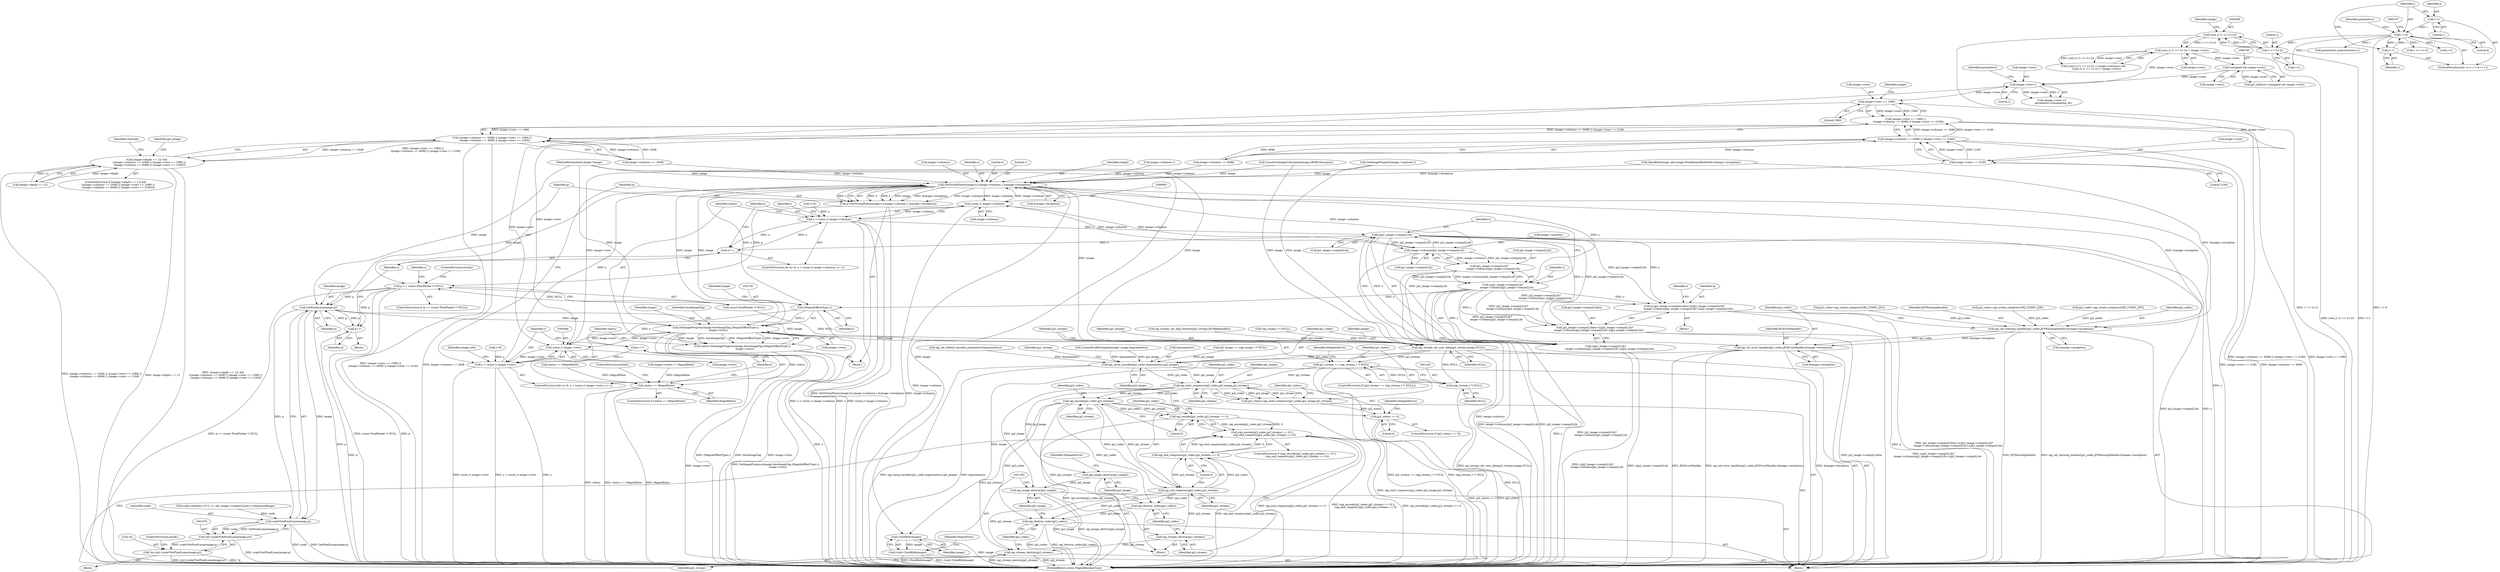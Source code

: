 digraph "0_ImageMagick_3d5ac8c20846871f1eb3068b65f93da7cd33bfd0_0@pointer" {
"1000888" [label="(Call,image->rows == 1080)"];
"1000865" [label="(Call,image->rows-1)"];
"1000794" [label="(Call,(unsigned int) image->rows)"];
"1000206" [label="(Call,(size_t) (1 << (i+2)) > image->rows)"];
"1000207" [label="(Call,(size_t) (1 << (i+2)))"];
"1000209" [label="(Call,1 << (i+2))"];
"1000188" [label="(Call,i < 6)"];
"1000185" [label="(Call,i=1)"];
"1000191" [label="(Call,i++)"];
"1000887" [label="(Call,(image->rows == 1080) ||\n       (image->columns == 4096) || (image->rows == 2160))"];
"1000881" [label="(Call,(image->columns == 2048) || (image->rows == 1080) ||\n       (image->columns == 4096) || (image->rows == 2160))"];
"1000875" [label="(Call,(image->depth == 12) &&\n      ((image->columns == 2048) || (image->rows == 1080) ||\n       (image->columns == 4096) || (image->rows == 2160)))"];
"1000899" [label="(Call,image->rows == 2160)"];
"1000893" [label="(Call,(image->columns == 4096) || (image->rows == 2160))"];
"1000945" [label="(Call,(ssize_t) image->rows)"];
"1000943" [label="(Call,y < (ssize_t) image->rows)"];
"1000957" [label="(Call,GetVirtualPixels(image,0,y,image->columns,1,&image->exception))"];
"1000955" [label="(Call,p=GetVirtualPixels(image,0,y,image->columns,1,&image->exception))"];
"1000970" [label="(Call,p == (const PixelPacket *) NULL)"];
"1001079" [label="(Call,GetPixelLuma(image,p))"];
"1001077" [label="(Call,scale*GetPixelLuma(image,p))"];
"1001075" [label="(Call,(int) (scale*GetPixelLuma(image,p)))"];
"1001072" [label="(Call,*q=(int) (scale*GetPixelLuma(image,p)))"];
"1001153" [label="(Call,p++)"];
"1001157" [label="(Call,SetImageProgress(image,SaveImageTag,(MagickOffsetType) y,\n      image->rows))"];
"1001155" [label="(Call,status=SetImageProgress(image,SaveImageTag,(MagickOffsetType) y,\n      image->rows))"];
"1001167" [label="(Call,status == MagickFalse)"];
"1001237" [label="(Call,opj_stream_set_user_data(jp2_stream,image,NULL))"];
"1001242" [label="(Call,jp2_stream == (opj_stream_t *) NULL)"];
"1001252" [label="(Call,opj_start_compress(jp2_codec,jp2_image,jp2_stream))"];
"1001250" [label="(Call,jp2_status=opj_start_compress(jp2_codec,jp2_image,jp2_stream))"];
"1001257" [label="(Call,jp2_status == 0)"];
"1001266" [label="(Call,opj_encode(jp2_codec,jp2_stream))"];
"1001265" [label="(Call,opj_encode(jp2_codec,jp2_stream) == 0)"];
"1001264" [label="(Call,(opj_encode(jp2_codec,jp2_stream) == 0) ||\n      (opj_end_compress(jp2_codec,jp2_stream) == 0))"];
"1001271" [label="(Call,opj_end_compress(jp2_codec,jp2_stream))"];
"1001270" [label="(Call,opj_end_compress(jp2_codec,jp2_stream) == 0)"];
"1001276" [label="(Call,opj_stream_destroy(jp2_stream))"];
"1001285" [label="(Call,opj_stream_destroy(jp2_stream))"];
"1001278" [label="(Call,opj_destroy_codec(jp2_codec))"];
"1001287" [label="(Call,opj_destroy_codec(jp2_codec))"];
"1001280" [label="(Call,opj_image_destroy(jp2_image))"];
"1001289" [label="(Call,opj_image_destroy(jp2_image))"];
"1001244" [label="(Call,(opj_stream_t *) NULL)"];
"1001293" [label="(Call,CloseBlob(image))"];
"1001291" [label="(Call,(void) CloseBlob(image))"];
"1000982" [label="(Call,(ssize_t) image->columns)"];
"1000980" [label="(Call,x < (ssize_t) image->columns)"];
"1000987" [label="(Call,x++)"];
"1001053" [label="(Call,x/jp2_image->comps[i].dx)"];
"1001021" [label="(Call,q=jp2_image->comps[i].data+(y/jp2_image->comps[i].dy*\n          image->columns/jp2_image->comps[i].dx+x/jp2_image->comps[i].dx))"];
"1001023" [label="(Call,jp2_image->comps[i].data+(y/jp2_image->comps[i].dy*\n          image->columns/jp2_image->comps[i].dx+x/jp2_image->comps[i].dx))"];
"1001042" [label="(Call,image->columns/jp2_image->comps[i].dx)"];
"1001034" [label="(Call,jp2_image->comps[i].dy*\n          image->columns/jp2_image->comps[i].dx)"];
"1001032" [label="(Call,y/jp2_image->comps[i].dy*\n          image->columns/jp2_image->comps[i].dx)"];
"1001031" [label="(Call,y/jp2_image->comps[i].dy*\n          image->columns/jp2_image->comps[i].dx+x/jp2_image->comps[i].dx)"];
"1001160" [label="(Call,(MagickOffsetType) y)"];
"1000950" [label="(Call,y++)"];
"1001201" [label="(Call,opj_set_warning_handler(jp2_codec,JP2WarningHandler,&image->exception))"];
"1001208" [label="(Call,opj_set_error_handler(jp2_codec,JP2ErrorHandler,&image->exception))"];
"1001215" [label="(Call,opj_setup_encoder(jp2_codec,&parameters,jp2_image))"];
"1000984" [label="(Call,image->columns)"];
"1001034" [label="(Call,jp2_image->comps[i].dy*\n          image->columns/jp2_image->comps[i].dx)"];
"1000889" [label="(Call,image->rows)"];
"1001208" [label="(Call,opj_set_error_handler(jp2_codec,JP2ErrorHandler,&image->exception))"];
"1000896" [label="(Identifier,image)"];
"1000981" [label="(Identifier,x)"];
"1001272" [label="(Identifier,jp2_codec)"];
"1001263" [label="(ControlStructure,if ((opj_encode(jp2_codec,jp2_stream) == 0) ||\n      (opj_end_compress(jp2_codec,jp2_stream) == 0)))"];
"1000977" [label="(Call,x=0)"];
"1001170" [label="(ControlStructure,break;)"];
"1001216" [label="(Identifier,jp2_codec)"];
"1000989" [label="(Block,)"];
"1000876" [label="(Call,image->depth == 12)"];
"1001281" [label="(Identifier,jp2_image)"];
"1000796" [label="(Call,image->rows)"];
"1001215" [label="(Call,opj_setup_encoder(jp2_codec,&parameters,jp2_image))"];
"1001179" [label="(Call,jp2_codec=opj_create_compress(OPJ_CODEC_JPT))"];
"1001241" [label="(ControlStructure,if (jp2_stream == (opj_stream_t *) NULL))"];
"1000951" [label="(Identifier,y)"];
"1000894" [label="(Call,image->columns == 4096)"];
"1001267" [label="(Identifier,jp2_codec)"];
"1000976" [label="(ControlStructure,for (x=0; x < (ssize_t) image->columns; x++))"];
"1000943" [label="(Call,y < (ssize_t) image->rows)"];
"1001155" [label="(Call,status=SetImageProgress(image,SaveImageTag,(MagickOffsetType) y,\n      image->rows))"];
"1000910" [label="(Identifier,channels)"];
"1001053" [label="(Call,x/jp2_image->comps[i].dx)"];
"1000209" [label="(Call,1 << (i+2))"];
"1000893" [label="(Call,(image->columns == 4096) || (image->rows == 2160))"];
"1000947" [label="(Call,image->rows)"];
"1001160" [label="(Call,(MagickOffsetType) y)"];
"1001268" [label="(Identifier,jp2_stream)"];
"1001159" [label="(Identifier,SaveImageTag)"];
"1000185" [label="(Call,i=1)"];
"1000194" [label="(Call,((size_t) (1 << (i+2)) > image->columns) &&\n        ((size_t) (1 << (i+2)) > image->rows))"];
"1001248" [label="(Identifier,DelegateError)"];
"1000971" [label="(Identifier,p)"];
"1001246" [label="(Identifier,NULL)"];
"1001080" [label="(Identifier,image)"];
"1000904" [label="(Call,CinemaProfileCompliance(jp2_image,&parameters))"];
"1000190" [label="(Literal,6)"];
"1000218" [label="(Call,parameters.numresolution=i)"];
"1000970" [label="(Call,p == (const PixelPacket *) NULL)"];
"1001251" [label="(Identifier,jp2_status)"];
"1000961" [label="(Call,image->columns)"];
"1001073" [label="(Call,*q)"];
"1001201" [label="(Call,opj_set_warning_handler(jp2_codec,JP2WarningHandler,&image->exception))"];
"1001244" [label="(Call,(opj_stream_t *) NULL)"];
"1000866" [label="(Call,image->rows)"];
"1001287" [label="(Call,opj_destroy_codec(jp2_codec))"];
"1000874" [label="(ControlStructure,if ((image->depth == 12) &&\n      ((image->columns == 2048) || (image->rows == 1080) ||\n       (image->columns == 4096) || (image->rows == 2160))))"];
"1001202" [label="(Identifier,jp2_codec)"];
"1000661" [label="(Call,image->matte != MagickFalse)"];
"1001239" [label="(Identifier,image)"];
"1001294" [label="(Identifier,image)"];
"1000167" [label="(Call,OpenBlob(image_info,image,WriteBinaryBlobMode,&image->exception))"];
"1001077" [label="(Call,scale*GetPixelLuma(image,p))"];
"1000980" [label="(Call,x < (ssize_t) image->columns)"];
"1000987" [label="(Call,x++)"];
"1001237" [label="(Call,opj_stream_set_user_data(jp2_stream,image,NULL))"];
"1001166" [label="(ControlStructure,if (status == MagickFalse))"];
"1001169" [label="(Identifier,MagickFalse)"];
"1001035" [label="(Call,jp2_image->comps[i].dy)"];
"1001269" [label="(Literal,0)"];
"1001258" [label="(Identifier,jp2_status)"];
"1000794" [label="(Call,(unsigned int) image->rows)"];
"1001280" [label="(Call,opj_image_destroy(jp2_image))"];
"1000899" [label="(Call,image->rows == 2160)"];
"1000215" [label="(Identifier,image)"];
"1001197" [label="(Call,jp2_codec=opj_create_compress(OPJ_CODEC_JP2))"];
"1000111" [label="(MethodParameterIn,Image *image)"];
"1000944" [label="(Identifier,y)"];
"1000181" [label="(Call,opj_set_default_encoder_parameters(&parameters))"];
"1000191" [label="(Call,i++)"];
"1001001" [label="(Block,)"];
"1001167" [label="(Call,status == MagickFalse)"];
"1001079" [label="(Call,GetPixelLuma(image,p))"];
"1000112" [label="(Block,)"];
"1000959" [label="(Literal,0)"];
"1000905" [label="(Identifier,jp2_image)"];
"1001221" [label="(Identifier,jp2_stream)"];
"1001204" [label="(Call,&image->exception)"];
"1000192" [label="(Identifier,i)"];
"1001078" [label="(Identifier,scale)"];
"1001293" [label="(Call,CloseBlob(image))"];
"1001153" [label="(Call,p++)"];
"1000900" [label="(Call,image->rows)"];
"1000888" [label="(Call,image->rows == 1080)"];
"1000956" [label="(Identifier,p)"];
"1000603" [label="(Call,GetImageProperty(image,\"comment\"))"];
"1001033" [label="(Identifier,y)"];
"1000972" [label="(Call,(const PixelPacket *) NULL)"];
"1001274" [label="(Literal,0)"];
"1000210" [label="(Literal,1)"];
"1001285" [label="(Call,opj_stream_destroy(jp2_stream))"];
"1001271" [label="(Call,opj_end_compress(jp2_codec,jp2_stream))"];
"1001055" [label="(Call,jp2_image->comps[i].dx)"];
"1000865" [label="(Call,image->rows-1)"];
"1000957" [label="(Call,GetVirtualPixels(image,0,y,image->columns,1,&image->exception))"];
"1001042" [label="(Call,image->columns/jp2_image->comps[i].dx)"];
"1001163" [label="(Call,image->rows)"];
"1001023" [label="(Call,jp2_image->comps[i].data+(y/jp2_image->comps[i].dy*\n          image->columns/jp2_image->comps[i].dx+x/jp2_image->comps[i].dx))"];
"1001291" [label="(Call,(void) CloseBlob(image))"];
"1000214" [label="(Call,image->rows)"];
"1001063" [label="(Identifier,i)"];
"1001156" [label="(Identifier,status)"];
"1000960" [label="(Identifier,y)"];
"1000887" [label="(Call,(image->rows == 1080) ||\n       (image->columns == 4096) || (image->rows == 2160))"];
"1000657" [label="(Call,TransformImageColorspace(image,sRGBColorspace))"];
"1001278" [label="(Call,opj_destroy_codec(jp2_codec))"];
"1001265" [label="(Call,opj_encode(jp2_codec,jp2_stream) == 0)"];
"1001290" [label="(Identifier,jp2_image)"];
"1001209" [label="(Identifier,jp2_codec)"];
"1001217" [label="(Call,&parameters)"];
"1001072" [label="(Call,*q=(int) (scale*GetPixelLuma(image,p)))"];
"1001254" [label="(Identifier,jp2_image)"];
"1000189" [label="(Identifier,i)"];
"1001081" [label="(Identifier,p)"];
"1001256" [label="(ControlStructure,if (jp2_status == 0))"];
"1001259" [label="(Literal,0)"];
"1001071" [label="(Block,)"];
"1000198" [label="(Call,1 << (i+2))"];
"1000882" [label="(Call,image->columns == 2048)"];
"1000982" [label="(Call,(ssize_t) image->columns)"];
"1000871" [label="(Identifier,parameters)"];
"1001276" [label="(Call,opj_stream_destroy(jp2_stream))"];
"1001203" [label="(Identifier,JP2WarningHandler)"];
"1001154" [label="(Identifier,p)"];
"1001240" [label="(Identifier,NULL)"];
"1001032" [label="(Call,y/jp2_image->comps[i].dy*\n          image->columns/jp2_image->comps[i].dx)"];
"1001275" [label="(Block,)"];
"1001192" [label="(Call,jp2_codec=opj_create_compress(OPJ_CODEC_J2K))"];
"1000964" [label="(Literal,1)"];
"1001031" [label="(Call,y/jp2_image->comps[i].dy*\n          image->columns/jp2_image->comps[i].dx+x/jp2_image->comps[i].dx)"];
"1000806" [label="(Call,jp2_image == (opj_image_t *) NULL)"];
"1000940" [label="(Call,y=0)"];
"1001168" [label="(Identifier,status)"];
"1001296" [label="(Identifier,MagickTrue)"];
"1000945" [label="(Call,(ssize_t) image->rows)"];
"1001022" [label="(Identifier,q)"];
"1001283" [label="(Identifier,DelegateError)"];
"1001210" [label="(Identifier,JP2ErrorHandler)"];
"1000881" [label="(Call,(image->columns == 2048) || (image->rows == 1080) ||\n       (image->columns == 4096) || (image->rows == 2160))"];
"1001277" [label="(Identifier,jp2_stream)"];
"1001211" [label="(Call,&image->exception)"];
"1001219" [label="(Identifier,jp2_image)"];
"1000211" [label="(Call,i+2)"];
"1000206" [label="(Call,(size_t) (1 << (i+2)) > image->rows)"];
"1001238" [label="(Identifier,jp2_stream)"];
"1001242" [label="(Call,jp2_stream == (opj_stream_t *) NULL)"];
"1001054" [label="(Identifier,x)"];
"1001021" [label="(Call,q=jp2_image->comps[i].data+(y/jp2_image->comps[i].dy*\n          image->columns/jp2_image->comps[i].dx+x/jp2_image->comps[i].dx))"];
"1000892" [label="(Literal,1080)"];
"1000952" [label="(Block,)"];
"1000965" [label="(Call,&image->exception)"];
"1000186" [label="(Identifier,i)"];
"1000184" [label="(ControlStructure,for (i=1; i < 6; i++))"];
"1000958" [label="(Identifier,image)"];
"1001243" [label="(Identifier,jp2_stream)"];
"1000955" [label="(Call,p=GetVirtualPixels(image,0,y,image->columns,1,&image->exception))"];
"1001266" [label="(Call,opj_encode(jp2_codec,jp2_stream))"];
"1001082" [label="(ControlStructure,break;)"];
"1000978" [label="(Identifier,x)"];
"1000950" [label="(Call,y++)"];
"1001158" [label="(Identifier,image)"];
"1001257" [label="(Call,jp2_status == 0)"];
"1000875" [label="(Call,(image->depth == 12) &&\n      ((image->columns == 2048) || (image->rows == 1080) ||\n       (image->columns == 4096) || (image->rows == 2160)))"];
"1001175" [label="(Identifier,image_info)"];
"1001004" [label="(Call,scale=(double) ((1UL << jp2_image->comps[i].prec)-1)/QuantumRange)"];
"1001046" [label="(Call,jp2_image->comps[i].dx)"];
"1001234" [label="(Call,opj_stream_set_skip_function(jp2_stream,JP2SkipHandler))"];
"1000975" [label="(ControlStructure,break;)"];
"1001253" [label="(Identifier,jp2_codec)"];
"1001286" [label="(Identifier,jp2_stream)"];
"1000988" [label="(Identifier,x)"];
"1001043" [label="(Call,image->columns)"];
"1001024" [label="(Call,jp2_image->comps[i].data)"];
"1001270" [label="(Call,opj_end_compress(jp2_codec,jp2_stream) == 0)"];
"1000188" [label="(Call,i < 6)"];
"1001075" [label="(Call,(int) (scale*GetPixelLuma(image,p)))"];
"1000808" [label="(Call,(opj_image_t *) NULL)"];
"1001297" [label="(MethodReturn,static MagickBooleanType)"];
"1000187" [label="(Literal,1)"];
"1001250" [label="(Call,jp2_status=opj_start_compress(jp2_codec,jp2_image,jp2_stream))"];
"1000220" [label="(Identifier,parameters)"];
"1000200" [label="(Call,i+2)"];
"1001264" [label="(Call,(opj_encode(jp2_codec,jp2_stream) == 0) ||\n      (opj_end_compress(jp2_codec,jp2_stream) == 0))"];
"1000969" [label="(ControlStructure,if (p == (const PixelPacket *) NULL))"];
"1001255" [label="(Identifier,jp2_stream)"];
"1000207" [label="(Call,(size_t) (1 << (i+2)))"];
"1001289" [label="(Call,opj_image_destroy(jp2_image))"];
"1001162" [label="(Identifier,y)"];
"1000842" [label="(Call,image->columns-1)"];
"1000176" [label="(Call,status == MagickFalse)"];
"1000869" [label="(Literal,1)"];
"1000903" [label="(Literal,2160)"];
"1001252" [label="(Call,opj_start_compress(jp2_codec,jp2_image,jp2_stream))"];
"1001273" [label="(Identifier,jp2_stream)"];
"1001157" [label="(Call,SetImageProgress(image,SaveImageTag,(MagickOffsetType) y,\n      image->rows))"];
"1000788" [label="(Call,jp2_info[i].h=(unsigned int) image->rows)"];
"1000864" [label="(Call,(image->rows-1)*\n    parameters.subsampling_dx)"];
"1001261" [label="(Identifier,DelegateError)"];
"1000939" [label="(ControlStructure,for (y=0; y < (ssize_t) image->rows; y++))"];
"1001164" [label="(Identifier,image)"];
"1001279" [label="(Identifier,jp2_codec)"];
"1001288" [label="(Identifier,jp2_codec)"];
"1000992" [label="(Identifier,i)"];
"1000888" -> "1000887"  [label="AST: "];
"1000888" -> "1000892"  [label="CFG: "];
"1000889" -> "1000888"  [label="AST: "];
"1000892" -> "1000888"  [label="AST: "];
"1000896" -> "1000888"  [label="CFG: "];
"1000887" -> "1000888"  [label="CFG: "];
"1000888" -> "1000887"  [label="DDG: image->rows"];
"1000888" -> "1000887"  [label="DDG: 1080"];
"1000865" -> "1000888"  [label="DDG: image->rows"];
"1000888" -> "1000899"  [label="DDG: image->rows"];
"1000888" -> "1000945"  [label="DDG: image->rows"];
"1000865" -> "1000864"  [label="AST: "];
"1000865" -> "1000869"  [label="CFG: "];
"1000866" -> "1000865"  [label="AST: "];
"1000869" -> "1000865"  [label="AST: "];
"1000871" -> "1000865"  [label="CFG: "];
"1000865" -> "1000864"  [label="DDG: image->rows"];
"1000865" -> "1000864"  [label="DDG: 1"];
"1000794" -> "1000865"  [label="DDG: image->rows"];
"1000206" -> "1000865"  [label="DDG: image->rows"];
"1000865" -> "1000945"  [label="DDG: image->rows"];
"1000794" -> "1000788"  [label="AST: "];
"1000794" -> "1000796"  [label="CFG: "];
"1000795" -> "1000794"  [label="AST: "];
"1000796" -> "1000794"  [label="AST: "];
"1000788" -> "1000794"  [label="CFG: "];
"1000794" -> "1000788"  [label="DDG: image->rows"];
"1000206" -> "1000794"  [label="DDG: image->rows"];
"1000206" -> "1000194"  [label="AST: "];
"1000206" -> "1000214"  [label="CFG: "];
"1000207" -> "1000206"  [label="AST: "];
"1000214" -> "1000206"  [label="AST: "];
"1000194" -> "1000206"  [label="CFG: "];
"1000206" -> "1001297"  [label="DDG: (size_t) (1 << (i+2))"];
"1000206" -> "1000194"  [label="DDG: (size_t) (1 << (i+2))"];
"1000206" -> "1000194"  [label="DDG: image->rows"];
"1000207" -> "1000206"  [label="DDG: 1 << (i+2)"];
"1000207" -> "1000209"  [label="CFG: "];
"1000208" -> "1000207"  [label="AST: "];
"1000209" -> "1000207"  [label="AST: "];
"1000215" -> "1000207"  [label="CFG: "];
"1000207" -> "1001297"  [label="DDG: 1 << (i+2)"];
"1000209" -> "1000207"  [label="DDG: 1"];
"1000209" -> "1000207"  [label="DDG: i+2"];
"1000209" -> "1000211"  [label="CFG: "];
"1000210" -> "1000209"  [label="AST: "];
"1000211" -> "1000209"  [label="AST: "];
"1000209" -> "1001297"  [label="DDG: i+2"];
"1000188" -> "1000209"  [label="DDG: i"];
"1000188" -> "1000184"  [label="AST: "];
"1000188" -> "1000190"  [label="CFG: "];
"1000189" -> "1000188"  [label="AST: "];
"1000190" -> "1000188"  [label="AST: "];
"1000197" -> "1000188"  [label="CFG: "];
"1000220" -> "1000188"  [label="CFG: "];
"1000188" -> "1001297"  [label="DDG: i < 6"];
"1000185" -> "1000188"  [label="DDG: i"];
"1000191" -> "1000188"  [label="DDG: i"];
"1000188" -> "1000191"  [label="DDG: i"];
"1000188" -> "1000198"  [label="DDG: i"];
"1000188" -> "1000200"  [label="DDG: i"];
"1000188" -> "1000211"  [label="DDG: i"];
"1000188" -> "1000218"  [label="DDG: i"];
"1000185" -> "1000184"  [label="AST: "];
"1000185" -> "1000187"  [label="CFG: "];
"1000186" -> "1000185"  [label="AST: "];
"1000187" -> "1000185"  [label="AST: "];
"1000189" -> "1000185"  [label="CFG: "];
"1000191" -> "1000184"  [label="AST: "];
"1000191" -> "1000192"  [label="CFG: "];
"1000192" -> "1000191"  [label="AST: "];
"1000189" -> "1000191"  [label="CFG: "];
"1000887" -> "1000881"  [label="AST: "];
"1000887" -> "1000893"  [label="CFG: "];
"1000893" -> "1000887"  [label="AST: "];
"1000881" -> "1000887"  [label="CFG: "];
"1000887" -> "1001297"  [label="DDG: (image->columns == 4096) || (image->rows == 2160)"];
"1000887" -> "1001297"  [label="DDG: image->rows == 1080"];
"1000887" -> "1000881"  [label="DDG: image->rows == 1080"];
"1000887" -> "1000881"  [label="DDG: (image->columns == 4096) || (image->rows == 2160)"];
"1000893" -> "1000887"  [label="DDG: image->columns == 4096"];
"1000893" -> "1000887"  [label="DDG: image->rows == 2160"];
"1000881" -> "1000875"  [label="AST: "];
"1000881" -> "1000882"  [label="CFG: "];
"1000882" -> "1000881"  [label="AST: "];
"1000875" -> "1000881"  [label="CFG: "];
"1000881" -> "1001297"  [label="DDG: (image->rows == 1080) ||\n       (image->columns == 4096) || (image->rows == 2160)"];
"1000881" -> "1001297"  [label="DDG: image->columns == 2048"];
"1000881" -> "1000875"  [label="DDG: image->columns == 2048"];
"1000881" -> "1000875"  [label="DDG: (image->rows == 1080) ||\n       (image->columns == 4096) || (image->rows == 2160)"];
"1000882" -> "1000881"  [label="DDG: image->columns"];
"1000882" -> "1000881"  [label="DDG: 2048"];
"1000875" -> "1000874"  [label="AST: "];
"1000875" -> "1000876"  [label="CFG: "];
"1000876" -> "1000875"  [label="AST: "];
"1000905" -> "1000875"  [label="CFG: "];
"1000910" -> "1000875"  [label="CFG: "];
"1000875" -> "1001297"  [label="DDG: (image->columns == 2048) || (image->rows == 1080) ||\n       (image->columns == 4096) || (image->rows == 2160)"];
"1000875" -> "1001297"  [label="DDG: image->depth == 12"];
"1000875" -> "1001297"  [label="DDG: (image->depth == 12) &&\n      ((image->columns == 2048) || (image->rows == 1080) ||\n       (image->columns == 4096) || (image->rows == 2160))"];
"1000876" -> "1000875"  [label="DDG: image->depth"];
"1000876" -> "1000875"  [label="DDG: 12"];
"1000899" -> "1000893"  [label="AST: "];
"1000899" -> "1000903"  [label="CFG: "];
"1000900" -> "1000899"  [label="AST: "];
"1000903" -> "1000899"  [label="AST: "];
"1000893" -> "1000899"  [label="CFG: "];
"1000899" -> "1000893"  [label="DDG: image->rows"];
"1000899" -> "1000893"  [label="DDG: 2160"];
"1000899" -> "1000945"  [label="DDG: image->rows"];
"1000893" -> "1000894"  [label="CFG: "];
"1000894" -> "1000893"  [label="AST: "];
"1000893" -> "1001297"  [label="DDG: image->rows == 2160"];
"1000893" -> "1001297"  [label="DDG: image->columns == 4096"];
"1000894" -> "1000893"  [label="DDG: image->columns"];
"1000894" -> "1000893"  [label="DDG: 4096"];
"1000945" -> "1000943"  [label="AST: "];
"1000945" -> "1000947"  [label="CFG: "];
"1000946" -> "1000945"  [label="AST: "];
"1000947" -> "1000945"  [label="AST: "];
"1000943" -> "1000945"  [label="CFG: "];
"1000945" -> "1001297"  [label="DDG: image->rows"];
"1000945" -> "1000943"  [label="DDG: image->rows"];
"1001157" -> "1000945"  [label="DDG: image->rows"];
"1000945" -> "1001157"  [label="DDG: image->rows"];
"1000943" -> "1000939"  [label="AST: "];
"1000944" -> "1000943"  [label="AST: "];
"1000956" -> "1000943"  [label="CFG: "];
"1001175" -> "1000943"  [label="CFG: "];
"1000943" -> "1001297"  [label="DDG: y < (ssize_t) image->rows"];
"1000943" -> "1001297"  [label="DDG: y"];
"1000943" -> "1001297"  [label="DDG: (ssize_t) image->rows"];
"1000940" -> "1000943"  [label="DDG: y"];
"1000950" -> "1000943"  [label="DDG: y"];
"1000943" -> "1000957"  [label="DDG: y"];
"1000957" -> "1000955"  [label="AST: "];
"1000957" -> "1000965"  [label="CFG: "];
"1000958" -> "1000957"  [label="AST: "];
"1000959" -> "1000957"  [label="AST: "];
"1000960" -> "1000957"  [label="AST: "];
"1000961" -> "1000957"  [label="AST: "];
"1000964" -> "1000957"  [label="AST: "];
"1000965" -> "1000957"  [label="AST: "];
"1000955" -> "1000957"  [label="CFG: "];
"1000957" -> "1001297"  [label="DDG: image->columns"];
"1000957" -> "1001297"  [label="DDG: y"];
"1000957" -> "1000955"  [label="DDG: 0"];
"1000957" -> "1000955"  [label="DDG: y"];
"1000957" -> "1000955"  [label="DDG: image"];
"1000957" -> "1000955"  [label="DDG: &image->exception"];
"1000957" -> "1000955"  [label="DDG: image->columns"];
"1000957" -> "1000955"  [label="DDG: 1"];
"1000603" -> "1000957"  [label="DDG: image"];
"1000657" -> "1000957"  [label="DDG: image"];
"1001157" -> "1000957"  [label="DDG: image"];
"1000111" -> "1000957"  [label="DDG: image"];
"1000982" -> "1000957"  [label="DDG: image->columns"];
"1000842" -> "1000957"  [label="DDG: image->columns"];
"1000882" -> "1000957"  [label="DDG: image->columns"];
"1000894" -> "1000957"  [label="DDG: image->columns"];
"1001042" -> "1000957"  [label="DDG: image->columns"];
"1000167" -> "1000957"  [label="DDG: &image->exception"];
"1000957" -> "1000982"  [label="DDG: image->columns"];
"1000957" -> "1001032"  [label="DDG: y"];
"1000957" -> "1001079"  [label="DDG: image"];
"1000957" -> "1001157"  [label="DDG: image"];
"1000957" -> "1001160"  [label="DDG: y"];
"1000957" -> "1001201"  [label="DDG: &image->exception"];
"1000957" -> "1001237"  [label="DDG: image"];
"1000955" -> "1000952"  [label="AST: "];
"1000956" -> "1000955"  [label="AST: "];
"1000971" -> "1000955"  [label="CFG: "];
"1000955" -> "1001297"  [label="DDG: GetVirtualPixels(image,0,y,image->columns,1,&image->exception)"];
"1000955" -> "1000970"  [label="DDG: p"];
"1000970" -> "1000969"  [label="AST: "];
"1000970" -> "1000972"  [label="CFG: "];
"1000971" -> "1000970"  [label="AST: "];
"1000972" -> "1000970"  [label="AST: "];
"1000975" -> "1000970"  [label="CFG: "];
"1000978" -> "1000970"  [label="CFG: "];
"1000970" -> "1001297"  [label="DDG: (const PixelPacket *) NULL"];
"1000970" -> "1001297"  [label="DDG: p"];
"1000970" -> "1001297"  [label="DDG: p == (const PixelPacket *) NULL"];
"1000972" -> "1000970"  [label="DDG: NULL"];
"1000970" -> "1001079"  [label="DDG: p"];
"1000970" -> "1001153"  [label="DDG: p"];
"1001079" -> "1001077"  [label="AST: "];
"1001079" -> "1001081"  [label="CFG: "];
"1001080" -> "1001079"  [label="AST: "];
"1001081" -> "1001079"  [label="AST: "];
"1001077" -> "1001079"  [label="CFG: "];
"1001079" -> "1001297"  [label="DDG: p"];
"1001079" -> "1001077"  [label="DDG: image"];
"1001079" -> "1001077"  [label="DDG: p"];
"1000111" -> "1001079"  [label="DDG: image"];
"1001153" -> "1001079"  [label="DDG: p"];
"1001079" -> "1001153"  [label="DDG: p"];
"1001079" -> "1001157"  [label="DDG: image"];
"1001079" -> "1001237"  [label="DDG: image"];
"1001077" -> "1001075"  [label="AST: "];
"1001078" -> "1001077"  [label="AST: "];
"1001075" -> "1001077"  [label="CFG: "];
"1001077" -> "1001297"  [label="DDG: scale"];
"1001077" -> "1001297"  [label="DDG: GetPixelLuma(image,p)"];
"1001077" -> "1001075"  [label="DDG: scale"];
"1001077" -> "1001075"  [label="DDG: GetPixelLuma(image,p)"];
"1001004" -> "1001077"  [label="DDG: scale"];
"1001075" -> "1001072"  [label="AST: "];
"1001076" -> "1001075"  [label="AST: "];
"1001072" -> "1001075"  [label="CFG: "];
"1001075" -> "1001297"  [label="DDG: scale*GetPixelLuma(image,p)"];
"1001075" -> "1001072"  [label="DDG: scale*GetPixelLuma(image,p)"];
"1001072" -> "1001071"  [label="AST: "];
"1001073" -> "1001072"  [label="AST: "];
"1001082" -> "1001072"  [label="CFG: "];
"1001072" -> "1001297"  [label="DDG: (int) (scale*GetPixelLuma(image,p))"];
"1001072" -> "1001297"  [label="DDG: *q"];
"1001153" -> "1000989"  [label="AST: "];
"1001153" -> "1001154"  [label="CFG: "];
"1001154" -> "1001153"  [label="AST: "];
"1000988" -> "1001153"  [label="CFG: "];
"1001153" -> "1001297"  [label="DDG: p"];
"1001157" -> "1001155"  [label="AST: "];
"1001157" -> "1001163"  [label="CFG: "];
"1001158" -> "1001157"  [label="AST: "];
"1001159" -> "1001157"  [label="AST: "];
"1001160" -> "1001157"  [label="AST: "];
"1001163" -> "1001157"  [label="AST: "];
"1001155" -> "1001157"  [label="CFG: "];
"1001157" -> "1001297"  [label="DDG: image->rows"];
"1001157" -> "1001297"  [label="DDG: (MagickOffsetType) y"];
"1001157" -> "1001297"  [label="DDG: SaveImageTag"];
"1001157" -> "1001155"  [label="DDG: image"];
"1001157" -> "1001155"  [label="DDG: SaveImageTag"];
"1001157" -> "1001155"  [label="DDG: (MagickOffsetType) y"];
"1001157" -> "1001155"  [label="DDG: image->rows"];
"1000111" -> "1001157"  [label="DDG: image"];
"1001160" -> "1001157"  [label="DDG: y"];
"1001157" -> "1001237"  [label="DDG: image"];
"1001155" -> "1000952"  [label="AST: "];
"1001156" -> "1001155"  [label="AST: "];
"1001168" -> "1001155"  [label="CFG: "];
"1001155" -> "1001297"  [label="DDG: SetImageProgress(image,SaveImageTag,(MagickOffsetType) y,\n      image->rows)"];
"1001155" -> "1001167"  [label="DDG: status"];
"1001167" -> "1001166"  [label="AST: "];
"1001167" -> "1001169"  [label="CFG: "];
"1001168" -> "1001167"  [label="AST: "];
"1001169" -> "1001167"  [label="AST: "];
"1001170" -> "1001167"  [label="CFG: "];
"1000951" -> "1001167"  [label="CFG: "];
"1001167" -> "1001297"  [label="DDG: status == MagickFalse"];
"1001167" -> "1001297"  [label="DDG: MagickFalse"];
"1001167" -> "1001297"  [label="DDG: status"];
"1000176" -> "1001167"  [label="DDG: MagickFalse"];
"1000661" -> "1001167"  [label="DDG: MagickFalse"];
"1001237" -> "1000112"  [label="AST: "];
"1001237" -> "1001240"  [label="CFG: "];
"1001238" -> "1001237"  [label="AST: "];
"1001239" -> "1001237"  [label="AST: "];
"1001240" -> "1001237"  [label="AST: "];
"1001243" -> "1001237"  [label="CFG: "];
"1001237" -> "1001297"  [label="DDG: opj_stream_set_user_data(jp2_stream,image,NULL)"];
"1001234" -> "1001237"  [label="DDG: jp2_stream"];
"1000603" -> "1001237"  [label="DDG: image"];
"1000657" -> "1001237"  [label="DDG: image"];
"1000111" -> "1001237"  [label="DDG: image"];
"1000808" -> "1001237"  [label="DDG: NULL"];
"1000972" -> "1001237"  [label="DDG: NULL"];
"1001237" -> "1001242"  [label="DDG: jp2_stream"];
"1001237" -> "1001244"  [label="DDG: NULL"];
"1001237" -> "1001293"  [label="DDG: image"];
"1001242" -> "1001241"  [label="AST: "];
"1001242" -> "1001244"  [label="CFG: "];
"1001243" -> "1001242"  [label="AST: "];
"1001244" -> "1001242"  [label="AST: "];
"1001248" -> "1001242"  [label="CFG: "];
"1001251" -> "1001242"  [label="CFG: "];
"1001242" -> "1001297"  [label="DDG: jp2_stream == (opj_stream_t *) NULL"];
"1001242" -> "1001297"  [label="DDG: (opj_stream_t *) NULL"];
"1001244" -> "1001242"  [label="DDG: NULL"];
"1001242" -> "1001252"  [label="DDG: jp2_stream"];
"1001252" -> "1001250"  [label="AST: "];
"1001252" -> "1001255"  [label="CFG: "];
"1001253" -> "1001252"  [label="AST: "];
"1001254" -> "1001252"  [label="AST: "];
"1001255" -> "1001252"  [label="AST: "];
"1001250" -> "1001252"  [label="CFG: "];
"1001252" -> "1001250"  [label="DDG: jp2_codec"];
"1001252" -> "1001250"  [label="DDG: jp2_image"];
"1001252" -> "1001250"  [label="DDG: jp2_stream"];
"1001215" -> "1001252"  [label="DDG: jp2_codec"];
"1001215" -> "1001252"  [label="DDG: jp2_image"];
"1001252" -> "1001266"  [label="DDG: jp2_codec"];
"1001252" -> "1001266"  [label="DDG: jp2_stream"];
"1001252" -> "1001280"  [label="DDG: jp2_image"];
"1001252" -> "1001289"  [label="DDG: jp2_image"];
"1001250" -> "1000112"  [label="AST: "];
"1001251" -> "1001250"  [label="AST: "];
"1001258" -> "1001250"  [label="CFG: "];
"1001250" -> "1001297"  [label="DDG: opj_start_compress(jp2_codec,jp2_image,jp2_stream)"];
"1001250" -> "1001257"  [label="DDG: jp2_status"];
"1001257" -> "1001256"  [label="AST: "];
"1001257" -> "1001259"  [label="CFG: "];
"1001258" -> "1001257"  [label="AST: "];
"1001259" -> "1001257"  [label="AST: "];
"1001261" -> "1001257"  [label="CFG: "];
"1001267" -> "1001257"  [label="CFG: "];
"1001257" -> "1001297"  [label="DDG: jp2_status"];
"1001257" -> "1001297"  [label="DDG: jp2_status == 0"];
"1001266" -> "1001265"  [label="AST: "];
"1001266" -> "1001268"  [label="CFG: "];
"1001267" -> "1001266"  [label="AST: "];
"1001268" -> "1001266"  [label="AST: "];
"1001269" -> "1001266"  [label="CFG: "];
"1001266" -> "1001265"  [label="DDG: jp2_codec"];
"1001266" -> "1001265"  [label="DDG: jp2_stream"];
"1001266" -> "1001271"  [label="DDG: jp2_codec"];
"1001266" -> "1001271"  [label="DDG: jp2_stream"];
"1001266" -> "1001276"  [label="DDG: jp2_stream"];
"1001266" -> "1001278"  [label="DDG: jp2_codec"];
"1001266" -> "1001285"  [label="DDG: jp2_stream"];
"1001266" -> "1001287"  [label="DDG: jp2_codec"];
"1001265" -> "1001264"  [label="AST: "];
"1001265" -> "1001269"  [label="CFG: "];
"1001269" -> "1001265"  [label="AST: "];
"1001272" -> "1001265"  [label="CFG: "];
"1001264" -> "1001265"  [label="CFG: "];
"1001265" -> "1001297"  [label="DDG: opj_encode(jp2_codec,jp2_stream)"];
"1001265" -> "1001264"  [label="DDG: opj_encode(jp2_codec,jp2_stream)"];
"1001265" -> "1001264"  [label="DDG: 0"];
"1001264" -> "1001263"  [label="AST: "];
"1001264" -> "1001270"  [label="CFG: "];
"1001270" -> "1001264"  [label="AST: "];
"1001277" -> "1001264"  [label="CFG: "];
"1001286" -> "1001264"  [label="CFG: "];
"1001264" -> "1001297"  [label="DDG: opj_encode(jp2_codec,jp2_stream) == 0"];
"1001264" -> "1001297"  [label="DDG: opj_end_compress(jp2_codec,jp2_stream) == 0"];
"1001264" -> "1001297"  [label="DDG: (opj_encode(jp2_codec,jp2_stream) == 0) ||\n      (opj_end_compress(jp2_codec,jp2_stream) == 0)"];
"1001270" -> "1001264"  [label="DDG: opj_end_compress(jp2_codec,jp2_stream)"];
"1001270" -> "1001264"  [label="DDG: 0"];
"1001271" -> "1001270"  [label="AST: "];
"1001271" -> "1001273"  [label="CFG: "];
"1001272" -> "1001271"  [label="AST: "];
"1001273" -> "1001271"  [label="AST: "];
"1001274" -> "1001271"  [label="CFG: "];
"1001271" -> "1001270"  [label="DDG: jp2_codec"];
"1001271" -> "1001270"  [label="DDG: jp2_stream"];
"1001271" -> "1001276"  [label="DDG: jp2_stream"];
"1001271" -> "1001278"  [label="DDG: jp2_codec"];
"1001271" -> "1001285"  [label="DDG: jp2_stream"];
"1001271" -> "1001287"  [label="DDG: jp2_codec"];
"1001270" -> "1001274"  [label="CFG: "];
"1001274" -> "1001270"  [label="AST: "];
"1001270" -> "1001297"  [label="DDG: opj_end_compress(jp2_codec,jp2_stream)"];
"1001276" -> "1001275"  [label="AST: "];
"1001276" -> "1001277"  [label="CFG: "];
"1001277" -> "1001276"  [label="AST: "];
"1001279" -> "1001276"  [label="CFG: "];
"1001276" -> "1001285"  [label="DDG: jp2_stream"];
"1001285" -> "1000112"  [label="AST: "];
"1001285" -> "1001286"  [label="CFG: "];
"1001286" -> "1001285"  [label="AST: "];
"1001288" -> "1001285"  [label="CFG: "];
"1001285" -> "1001297"  [label="DDG: jp2_stream"];
"1001285" -> "1001297"  [label="DDG: opj_stream_destroy(jp2_stream)"];
"1001278" -> "1001275"  [label="AST: "];
"1001278" -> "1001279"  [label="CFG: "];
"1001279" -> "1001278"  [label="AST: "];
"1001281" -> "1001278"  [label="CFG: "];
"1001278" -> "1001287"  [label="DDG: jp2_codec"];
"1001287" -> "1000112"  [label="AST: "];
"1001287" -> "1001288"  [label="CFG: "];
"1001288" -> "1001287"  [label="AST: "];
"1001290" -> "1001287"  [label="CFG: "];
"1001287" -> "1001297"  [label="DDG: jp2_codec"];
"1001287" -> "1001297"  [label="DDG: opj_destroy_codec(jp2_codec)"];
"1001280" -> "1001275"  [label="AST: "];
"1001280" -> "1001281"  [label="CFG: "];
"1001281" -> "1001280"  [label="AST: "];
"1001283" -> "1001280"  [label="CFG: "];
"1001280" -> "1001289"  [label="DDG: jp2_image"];
"1001289" -> "1000112"  [label="AST: "];
"1001289" -> "1001290"  [label="CFG: "];
"1001290" -> "1001289"  [label="AST: "];
"1001292" -> "1001289"  [label="CFG: "];
"1001289" -> "1001297"  [label="DDG: jp2_image"];
"1001289" -> "1001297"  [label="DDG: opj_image_destroy(jp2_image)"];
"1001244" -> "1001246"  [label="CFG: "];
"1001245" -> "1001244"  [label="AST: "];
"1001246" -> "1001244"  [label="AST: "];
"1001244" -> "1001297"  [label="DDG: NULL"];
"1001293" -> "1001291"  [label="AST: "];
"1001293" -> "1001294"  [label="CFG: "];
"1001294" -> "1001293"  [label="AST: "];
"1001291" -> "1001293"  [label="CFG: "];
"1001293" -> "1001297"  [label="DDG: image"];
"1001293" -> "1001291"  [label="DDG: image"];
"1000111" -> "1001293"  [label="DDG: image"];
"1001291" -> "1000112"  [label="AST: "];
"1001292" -> "1001291"  [label="AST: "];
"1001296" -> "1001291"  [label="CFG: "];
"1001291" -> "1001297"  [label="DDG: CloseBlob(image)"];
"1001291" -> "1001297"  [label="DDG: (void) CloseBlob(image)"];
"1000982" -> "1000980"  [label="AST: "];
"1000982" -> "1000984"  [label="CFG: "];
"1000983" -> "1000982"  [label="AST: "];
"1000984" -> "1000982"  [label="AST: "];
"1000980" -> "1000982"  [label="CFG: "];
"1000982" -> "1001297"  [label="DDG: image->columns"];
"1000982" -> "1000980"  [label="DDG: image->columns"];
"1001042" -> "1000982"  [label="DDG: image->columns"];
"1000982" -> "1001042"  [label="DDG: image->columns"];
"1000980" -> "1000976"  [label="AST: "];
"1000981" -> "1000980"  [label="AST: "];
"1000992" -> "1000980"  [label="CFG: "];
"1001156" -> "1000980"  [label="CFG: "];
"1000980" -> "1001297"  [label="DDG: x"];
"1000980" -> "1001297"  [label="DDG: (ssize_t) image->columns"];
"1000980" -> "1001297"  [label="DDG: x < (ssize_t) image->columns"];
"1000987" -> "1000980"  [label="DDG: x"];
"1000977" -> "1000980"  [label="DDG: x"];
"1000980" -> "1000987"  [label="DDG: x"];
"1000980" -> "1001053"  [label="DDG: x"];
"1000987" -> "1000976"  [label="AST: "];
"1000987" -> "1000988"  [label="CFG: "];
"1000988" -> "1000987"  [label="AST: "];
"1000981" -> "1000987"  [label="CFG: "];
"1001053" -> "1000987"  [label="DDG: x"];
"1001053" -> "1001031"  [label="AST: "];
"1001053" -> "1001055"  [label="CFG: "];
"1001054" -> "1001053"  [label="AST: "];
"1001055" -> "1001053"  [label="AST: "];
"1001031" -> "1001053"  [label="CFG: "];
"1001053" -> "1001297"  [label="DDG: jp2_image->comps[i].dx"];
"1001053" -> "1001297"  [label="DDG: x"];
"1001053" -> "1001021"  [label="DDG: x"];
"1001053" -> "1001021"  [label="DDG: jp2_image->comps[i].dx"];
"1001053" -> "1001023"  [label="DDG: x"];
"1001053" -> "1001023"  [label="DDG: jp2_image->comps[i].dx"];
"1001053" -> "1001042"  [label="DDG: jp2_image->comps[i].dx"];
"1001053" -> "1001031"  [label="DDG: x"];
"1001053" -> "1001031"  [label="DDG: jp2_image->comps[i].dx"];
"1001042" -> "1001053"  [label="DDG: jp2_image->comps[i].dx"];
"1001021" -> "1001001"  [label="AST: "];
"1001021" -> "1001023"  [label="CFG: "];
"1001022" -> "1001021"  [label="AST: "];
"1001023" -> "1001021"  [label="AST: "];
"1001063" -> "1001021"  [label="CFG: "];
"1001021" -> "1001297"  [label="DDG: jp2_image->comps[i].data+(y/jp2_image->comps[i].dy*\n          image->columns/jp2_image->comps[i].dx+x/jp2_image->comps[i].dx)"];
"1001021" -> "1001297"  [label="DDG: q"];
"1001032" -> "1001021"  [label="DDG: y"];
"1001032" -> "1001021"  [label="DDG: jp2_image->comps[i].dy*\n          image->columns/jp2_image->comps[i].dx"];
"1001023" -> "1001031"  [label="CFG: "];
"1001024" -> "1001023"  [label="AST: "];
"1001031" -> "1001023"  [label="AST: "];
"1001023" -> "1001297"  [label="DDG: jp2_image->comps[i].data"];
"1001023" -> "1001297"  [label="DDG: y/jp2_image->comps[i].dy*\n          image->columns/jp2_image->comps[i].dx+x/jp2_image->comps[i].dx"];
"1001032" -> "1001023"  [label="DDG: y"];
"1001032" -> "1001023"  [label="DDG: jp2_image->comps[i].dy*\n          image->columns/jp2_image->comps[i].dx"];
"1001042" -> "1001034"  [label="AST: "];
"1001042" -> "1001046"  [label="CFG: "];
"1001043" -> "1001042"  [label="AST: "];
"1001046" -> "1001042"  [label="AST: "];
"1001034" -> "1001042"  [label="CFG: "];
"1001042" -> "1001297"  [label="DDG: image->columns"];
"1001042" -> "1001034"  [label="DDG: image->columns"];
"1001042" -> "1001034"  [label="DDG: jp2_image->comps[i].dx"];
"1001034" -> "1001032"  [label="AST: "];
"1001035" -> "1001034"  [label="AST: "];
"1001032" -> "1001034"  [label="CFG: "];
"1001034" -> "1001297"  [label="DDG: image->columns/jp2_image->comps[i].dx"];
"1001034" -> "1001297"  [label="DDG: jp2_image->comps[i].dy"];
"1001034" -> "1001032"  [label="DDG: jp2_image->comps[i].dy"];
"1001034" -> "1001032"  [label="DDG: image->columns/jp2_image->comps[i].dx"];
"1001032" -> "1001031"  [label="AST: "];
"1001033" -> "1001032"  [label="AST: "];
"1001054" -> "1001032"  [label="CFG: "];
"1001032" -> "1001297"  [label="DDG: y"];
"1001032" -> "1001297"  [label="DDG: jp2_image->comps[i].dy*\n          image->columns/jp2_image->comps[i].dx"];
"1001032" -> "1001031"  [label="DDG: y"];
"1001032" -> "1001031"  [label="DDG: jp2_image->comps[i].dy*\n          image->columns/jp2_image->comps[i].dx"];
"1001032" -> "1001160"  [label="DDG: y"];
"1001031" -> "1001297"  [label="DDG: y/jp2_image->comps[i].dy*\n          image->columns/jp2_image->comps[i].dx"];
"1001031" -> "1001297"  [label="DDG: x/jp2_image->comps[i].dx"];
"1001160" -> "1001162"  [label="CFG: "];
"1001161" -> "1001160"  [label="AST: "];
"1001162" -> "1001160"  [label="AST: "];
"1001164" -> "1001160"  [label="CFG: "];
"1001160" -> "1001297"  [label="DDG: y"];
"1001160" -> "1000950"  [label="DDG: y"];
"1000950" -> "1000939"  [label="AST: "];
"1000950" -> "1000951"  [label="CFG: "];
"1000951" -> "1000950"  [label="AST: "];
"1000944" -> "1000950"  [label="CFG: "];
"1001201" -> "1000112"  [label="AST: "];
"1001201" -> "1001204"  [label="CFG: "];
"1001202" -> "1001201"  [label="AST: "];
"1001203" -> "1001201"  [label="AST: "];
"1001204" -> "1001201"  [label="AST: "];
"1001209" -> "1001201"  [label="CFG: "];
"1001201" -> "1001297"  [label="DDG: JP2WarningHandler"];
"1001201" -> "1001297"  [label="DDG: opj_set_warning_handler(jp2_codec,JP2WarningHandler,&image->exception)"];
"1001197" -> "1001201"  [label="DDG: jp2_codec"];
"1001179" -> "1001201"  [label="DDG: jp2_codec"];
"1001192" -> "1001201"  [label="DDG: jp2_codec"];
"1000167" -> "1001201"  [label="DDG: &image->exception"];
"1001201" -> "1001208"  [label="DDG: jp2_codec"];
"1001201" -> "1001208"  [label="DDG: &image->exception"];
"1001208" -> "1000112"  [label="AST: "];
"1001208" -> "1001211"  [label="CFG: "];
"1001209" -> "1001208"  [label="AST: "];
"1001210" -> "1001208"  [label="AST: "];
"1001211" -> "1001208"  [label="AST: "];
"1001216" -> "1001208"  [label="CFG: "];
"1001208" -> "1001297"  [label="DDG: opj_set_error_handler(jp2_codec,JP2ErrorHandler,&image->exception)"];
"1001208" -> "1001297"  [label="DDG: &image->exception"];
"1001208" -> "1001297"  [label="DDG: JP2ErrorHandler"];
"1001208" -> "1001215"  [label="DDG: jp2_codec"];
"1001215" -> "1000112"  [label="AST: "];
"1001215" -> "1001219"  [label="CFG: "];
"1001216" -> "1001215"  [label="AST: "];
"1001217" -> "1001215"  [label="AST: "];
"1001219" -> "1001215"  [label="AST: "];
"1001221" -> "1001215"  [label="CFG: "];
"1001215" -> "1001297"  [label="DDG: opj_setup_encoder(jp2_codec,&parameters,jp2_image)"];
"1001215" -> "1001297"  [label="DDG: &parameters"];
"1000181" -> "1001215"  [label="DDG: &parameters"];
"1000904" -> "1001215"  [label="DDG: &parameters"];
"1000904" -> "1001215"  [label="DDG: jp2_image"];
"1000806" -> "1001215"  [label="DDG: jp2_image"];
}
